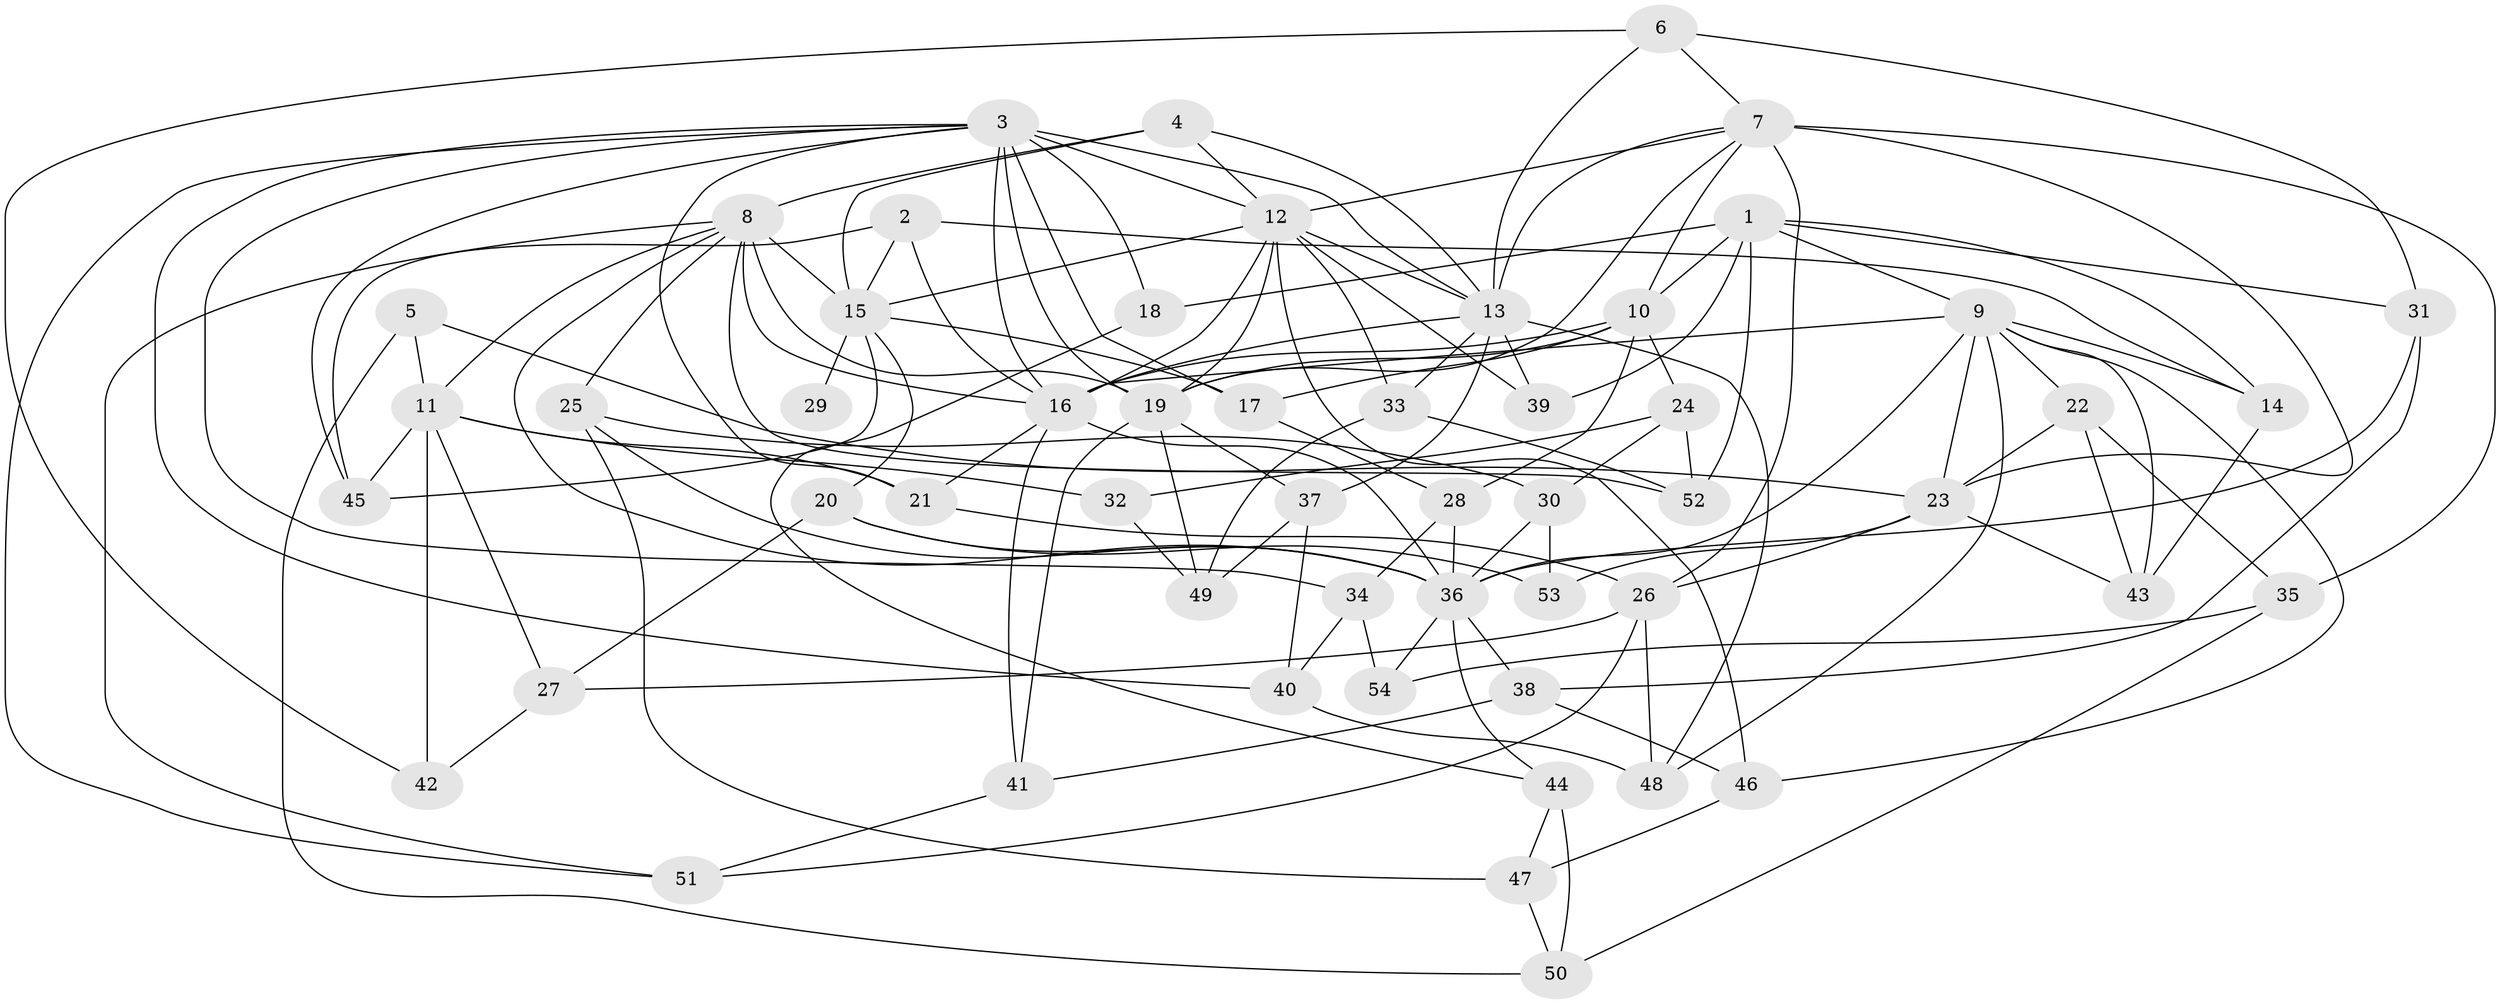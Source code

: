 // original degree distribution, {4: 1.0}
// Generated by graph-tools (version 1.1) at 2025/38/03/09/25 02:38:18]
// undirected, 54 vertices, 137 edges
graph export_dot {
graph [start="1"]
  node [color=gray90,style=filled];
  1;
  2;
  3;
  4;
  5;
  6;
  7;
  8;
  9;
  10;
  11;
  12;
  13;
  14;
  15;
  16;
  17;
  18;
  19;
  20;
  21;
  22;
  23;
  24;
  25;
  26;
  27;
  28;
  29;
  30;
  31;
  32;
  33;
  34;
  35;
  36;
  37;
  38;
  39;
  40;
  41;
  42;
  43;
  44;
  45;
  46;
  47;
  48;
  49;
  50;
  51;
  52;
  53;
  54;
  1 -- 9 [weight=1.0];
  1 -- 10 [weight=2.0];
  1 -- 14 [weight=1.0];
  1 -- 18 [weight=1.0];
  1 -- 31 [weight=1.0];
  1 -- 39 [weight=1.0];
  1 -- 52 [weight=1.0];
  2 -- 14 [weight=1.0];
  2 -- 15 [weight=1.0];
  2 -- 16 [weight=1.0];
  2 -- 45 [weight=1.0];
  3 -- 12 [weight=1.0];
  3 -- 13 [weight=1.0];
  3 -- 16 [weight=1.0];
  3 -- 17 [weight=1.0];
  3 -- 18 [weight=2.0];
  3 -- 19 [weight=1.0];
  3 -- 21 [weight=1.0];
  3 -- 34 [weight=1.0];
  3 -- 40 [weight=1.0];
  3 -- 45 [weight=1.0];
  3 -- 51 [weight=1.0];
  4 -- 8 [weight=1.0];
  4 -- 12 [weight=1.0];
  4 -- 13 [weight=1.0];
  4 -- 15 [weight=1.0];
  5 -- 11 [weight=2.0];
  5 -- 23 [weight=1.0];
  5 -- 50 [weight=1.0];
  6 -- 7 [weight=1.0];
  6 -- 13 [weight=1.0];
  6 -- 31 [weight=1.0];
  6 -- 42 [weight=1.0];
  7 -- 10 [weight=1.0];
  7 -- 12 [weight=1.0];
  7 -- 13 [weight=1.0];
  7 -- 19 [weight=1.0];
  7 -- 23 [weight=3.0];
  7 -- 26 [weight=1.0];
  7 -- 35 [weight=1.0];
  8 -- 11 [weight=1.0];
  8 -- 15 [weight=2.0];
  8 -- 16 [weight=1.0];
  8 -- 19 [weight=3.0];
  8 -- 25 [weight=1.0];
  8 -- 36 [weight=1.0];
  8 -- 51 [weight=1.0];
  8 -- 52 [weight=1.0];
  9 -- 14 [weight=1.0];
  9 -- 16 [weight=2.0];
  9 -- 22 [weight=1.0];
  9 -- 23 [weight=1.0];
  9 -- 36 [weight=1.0];
  9 -- 43 [weight=1.0];
  9 -- 46 [weight=1.0];
  9 -- 48 [weight=1.0];
  10 -- 16 [weight=1.0];
  10 -- 17 [weight=1.0];
  10 -- 19 [weight=1.0];
  10 -- 24 [weight=1.0];
  10 -- 28 [weight=1.0];
  11 -- 21 [weight=1.0];
  11 -- 27 [weight=1.0];
  11 -- 32 [weight=2.0];
  11 -- 42 [weight=2.0];
  11 -- 45 [weight=1.0];
  12 -- 13 [weight=1.0];
  12 -- 15 [weight=1.0];
  12 -- 16 [weight=1.0];
  12 -- 19 [weight=1.0];
  12 -- 33 [weight=1.0];
  12 -- 39 [weight=1.0];
  12 -- 46 [weight=1.0];
  13 -- 16 [weight=2.0];
  13 -- 33 [weight=1.0];
  13 -- 37 [weight=1.0];
  13 -- 39 [weight=2.0];
  13 -- 48 [weight=1.0];
  14 -- 43 [weight=1.0];
  15 -- 17 [weight=1.0];
  15 -- 20 [weight=1.0];
  15 -- 29 [weight=4.0];
  15 -- 45 [weight=1.0];
  16 -- 21 [weight=1.0];
  16 -- 36 [weight=1.0];
  16 -- 41 [weight=1.0];
  17 -- 28 [weight=1.0];
  18 -- 44 [weight=1.0];
  19 -- 37 [weight=1.0];
  19 -- 41 [weight=1.0];
  19 -- 49 [weight=1.0];
  20 -- 27 [weight=1.0];
  20 -- 36 [weight=1.0];
  20 -- 53 [weight=1.0];
  21 -- 26 [weight=1.0];
  22 -- 23 [weight=1.0];
  22 -- 35 [weight=1.0];
  22 -- 43 [weight=1.0];
  23 -- 26 [weight=3.0];
  23 -- 43 [weight=1.0];
  23 -- 53 [weight=2.0];
  24 -- 30 [weight=1.0];
  24 -- 32 [weight=1.0];
  24 -- 52 [weight=1.0];
  25 -- 30 [weight=1.0];
  25 -- 36 [weight=1.0];
  25 -- 47 [weight=1.0];
  26 -- 27 [weight=1.0];
  26 -- 48 [weight=1.0];
  26 -- 51 [weight=1.0];
  27 -- 42 [weight=1.0];
  28 -- 34 [weight=1.0];
  28 -- 36 [weight=1.0];
  30 -- 36 [weight=1.0];
  30 -- 53 [weight=1.0];
  31 -- 36 [weight=1.0];
  31 -- 38 [weight=1.0];
  32 -- 49 [weight=1.0];
  33 -- 49 [weight=1.0];
  33 -- 52 [weight=1.0];
  34 -- 40 [weight=1.0];
  34 -- 54 [weight=1.0];
  35 -- 50 [weight=1.0];
  35 -- 54 [weight=1.0];
  36 -- 38 [weight=1.0];
  36 -- 44 [weight=1.0];
  36 -- 54 [weight=2.0];
  37 -- 40 [weight=1.0];
  37 -- 49 [weight=1.0];
  38 -- 41 [weight=1.0];
  38 -- 46 [weight=1.0];
  40 -- 48 [weight=1.0];
  41 -- 51 [weight=1.0];
  44 -- 47 [weight=1.0];
  44 -- 50 [weight=1.0];
  46 -- 47 [weight=1.0];
  47 -- 50 [weight=1.0];
}
